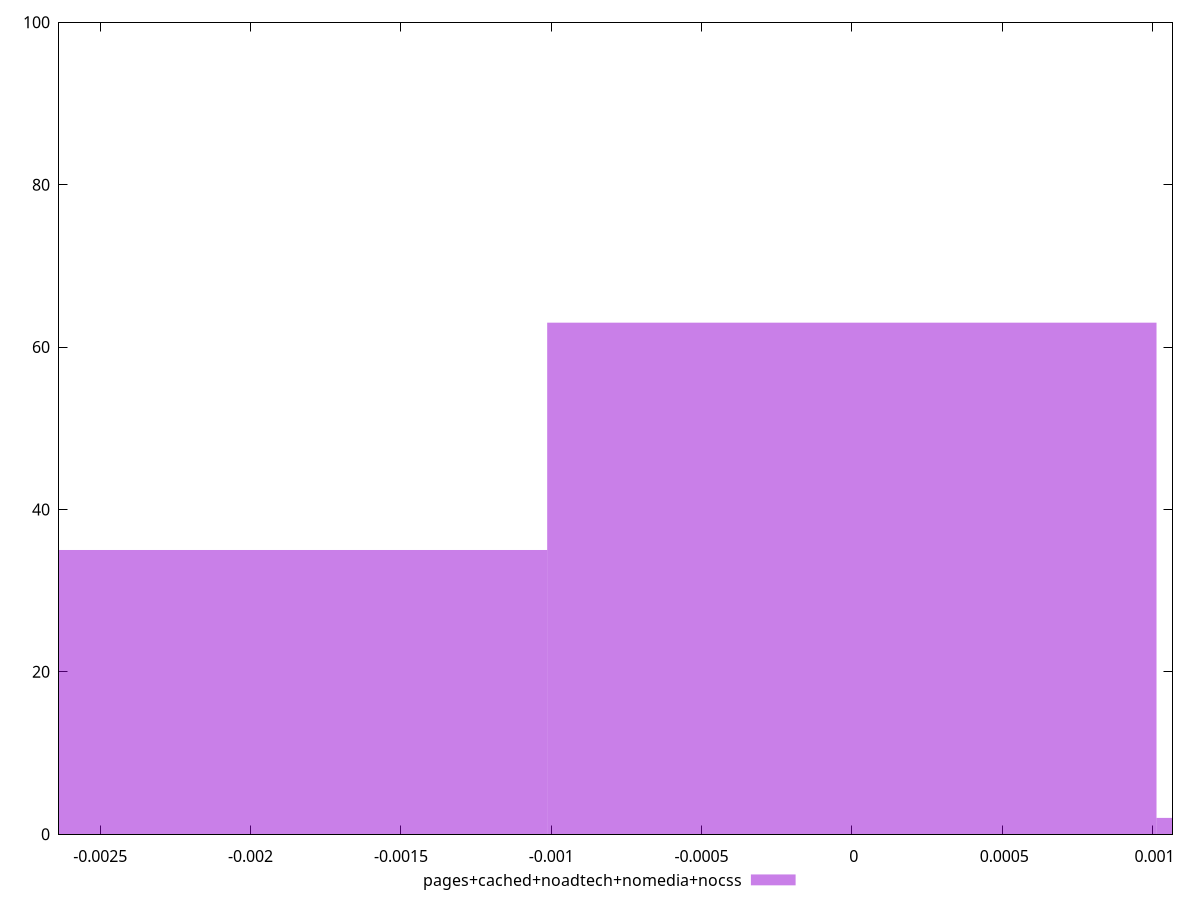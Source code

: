 reset

$pagesCachedNoadtechNomediaNocss <<EOF
0 63
-0.0020269997232742736 35
0.0020269997232742736 2
EOF

set key outside below
set boxwidth 0.0020269997232742736
set xrange [-0.0026374256730089664:0.0010666651146040624]
set yrange [0:100]
set trange [0:100]
set style fill transparent solid 0.5 noborder
set terminal svg size 640, 490 enhanced background rgb 'white'
set output "report_00019_2021-02-10T18-14-37.922Z//meta/pScore-difference/comparison/histogram/4_vs_5.svg"

plot $pagesCachedNoadtechNomediaNocss title "pages+cached+noadtech+nomedia+nocss" with boxes

reset
